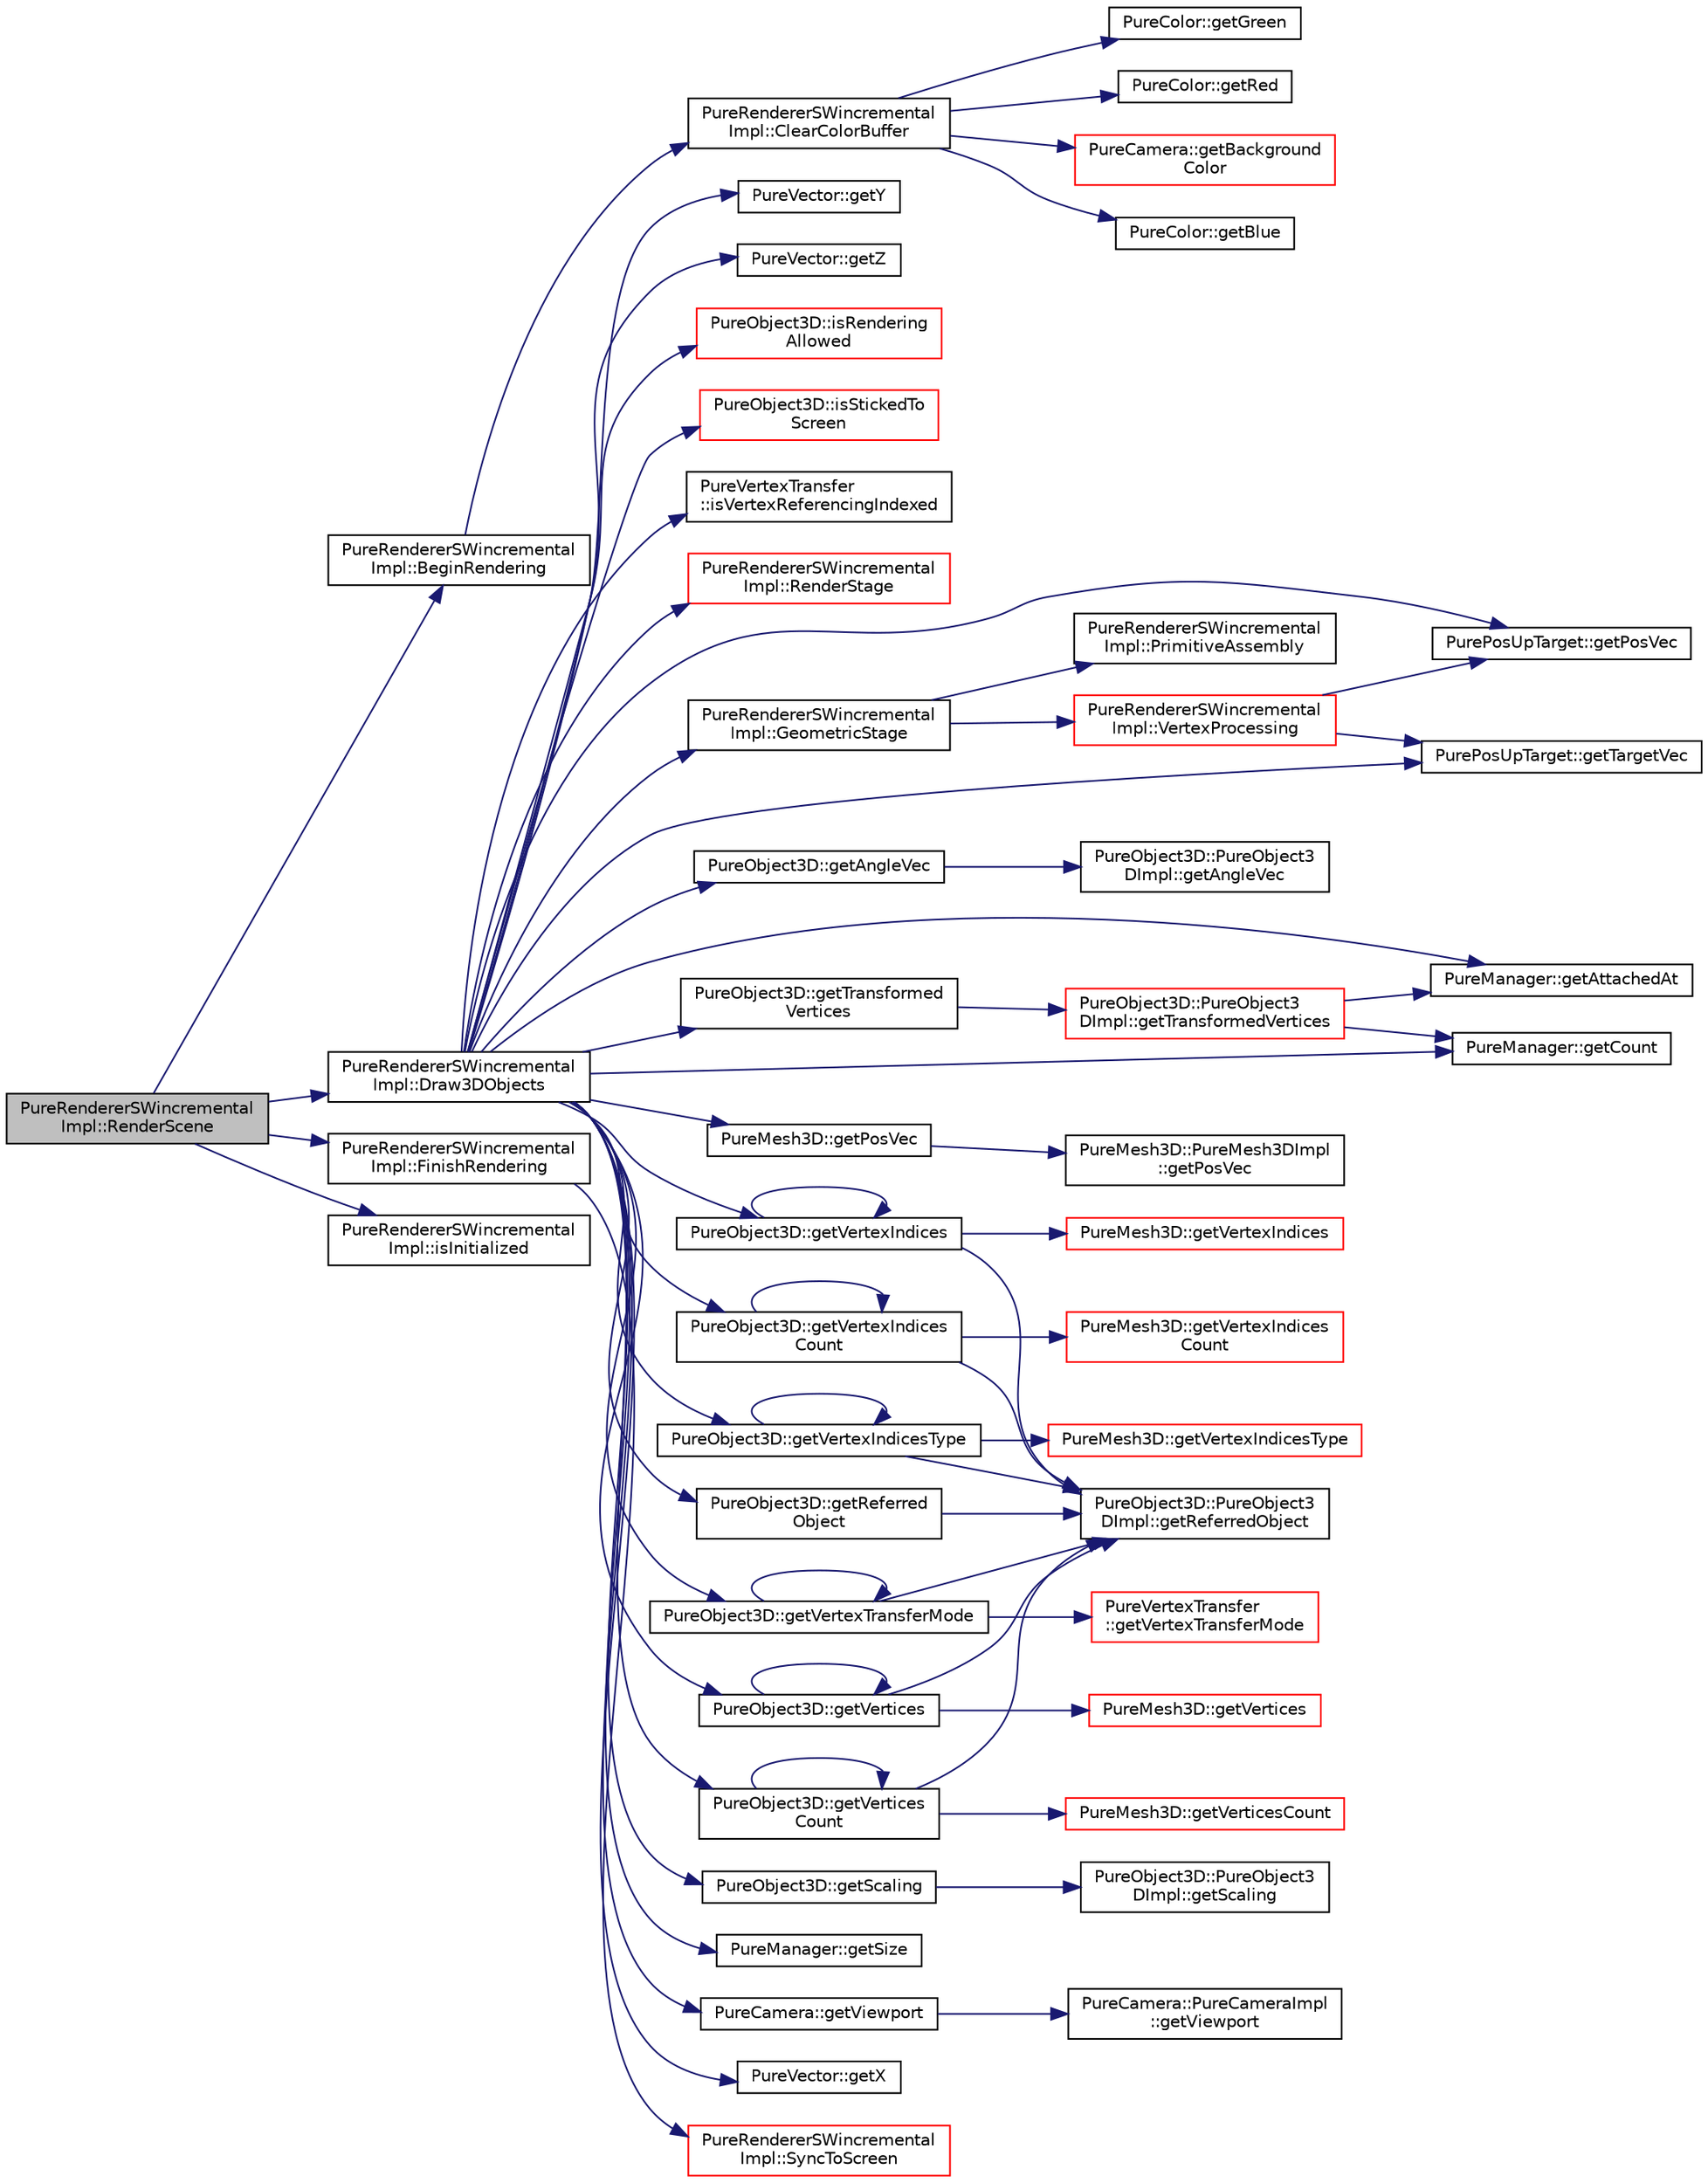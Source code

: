 digraph "PureRendererSWincrementalImpl::RenderScene"
{
 // LATEX_PDF_SIZE
  edge [fontname="Helvetica",fontsize="10",labelfontname="Helvetica",labelfontsize="10"];
  node [fontname="Helvetica",fontsize="10",shape=record];
  rankdir="LR";
  Node1 [label="PureRendererSWincremental\lImpl::RenderScene",height=0.2,width=0.4,color="black", fillcolor="grey75", style="filled", fontcolor="black",tooltip="Renders the scene."];
  Node1 -> Node2 [color="midnightblue",fontsize="10",style="solid",fontname="Helvetica"];
  Node2 [label="PureRendererSWincremental\lImpl::BeginRendering",height=0.2,width=0.4,color="black", fillcolor="white", style="filled",URL="$class_pure_renderer_s_wincremental_impl.html#aa34b6c2bd90fb8a2b84ed1123934bc17",tooltip="Sets viewport size and clears buffers."];
  Node2 -> Node3 [color="midnightblue",fontsize="10",style="solid",fontname="Helvetica"];
  Node3 [label="PureRendererSWincremental\lImpl::ClearColorBuffer",height=0.2,width=0.4,color="black", fillcolor="white", style="filled",URL="$class_pure_renderer_s_wincremental_impl.html#ab78c7ad0eae1b10f04a090c39fac83b3",tooltip=" "];
  Node3 -> Node4 [color="midnightblue",fontsize="10",style="solid",fontname="Helvetica"];
  Node4 [label="PureCamera::getBackground\lColor",height=0.2,width=0.4,color="red", fillcolor="white", style="filled",URL="$class_pure_camera.html#a49d634d706b7d98bcf653cbbee2f40fa",tooltip="Gets camera background color."];
  Node3 -> Node6 [color="midnightblue",fontsize="10",style="solid",fontname="Helvetica"];
  Node6 [label="PureColor::getBlue",height=0.2,width=0.4,color="black", fillcolor="white", style="filled",URL="$class_pure_color.html#a9193a213fc8bd16091fb415f7138cc47",tooltip="Gets blue component."];
  Node3 -> Node7 [color="midnightblue",fontsize="10",style="solid",fontname="Helvetica"];
  Node7 [label="PureColor::getGreen",height=0.2,width=0.4,color="black", fillcolor="white", style="filled",URL="$class_pure_color.html#aa959cebaa77e7054982fb713835090d9",tooltip="Gets green component."];
  Node3 -> Node8 [color="midnightblue",fontsize="10",style="solid",fontname="Helvetica"];
  Node8 [label="PureColor::getRed",height=0.2,width=0.4,color="black", fillcolor="white", style="filled",URL="$class_pure_color.html#ad6bf028ebc738488e1edc45081823e20",tooltip="Gets red component."];
  Node1 -> Node9 [color="midnightblue",fontsize="10",style="solid",fontname="Helvetica"];
  Node9 [label="PureRendererSWincremental\lImpl::Draw3DObjects",height=0.2,width=0.4,color="black", fillcolor="white", style="filled",URL="$class_pure_renderer_s_wincremental_impl.html#af39e2e0fb2997c08f0526573c6833eab",tooltip="Draws 3D objects."];
  Node9 -> Node10 [color="midnightblue",fontsize="10",style="solid",fontname="Helvetica"];
  Node10 [label="PureRendererSWincremental\lImpl::GeometricStage",height=0.2,width=0.4,color="black", fillcolor="white", style="filled",URL="$class_pure_renderer_s_wincremental_impl.html#acdec2ae408db63f4e69c0da0b1ab2951",tooltip="This should be called for every renderable object."];
  Node10 -> Node11 [color="midnightblue",fontsize="10",style="solid",fontname="Helvetica"];
  Node11 [label="PureRendererSWincremental\lImpl::PrimitiveAssembly",height=0.2,width=0.4,color="black", fillcolor="white", style="filled",URL="$class_pure_renderer_s_wincremental_impl.html#a82e1a357b610d4a223aca5352fb1fb65",tooltip="Loop over the input triangles and throw away those which are outside of the view frustum."];
  Node10 -> Node12 [color="midnightblue",fontsize="10",style="solid",fontname="Helvetica"];
  Node12 [label="PureRendererSWincremental\lImpl::VertexProcessing",height=0.2,width=0.4,color="red", fillcolor="white", style="filled",URL="$class_pure_renderer_s_wincremental_impl.html#a36a576c8a0141be139381e76789e7226",tooltip="Loop over the input vertices and transform them into pVerticesTransf array."];
  Node12 -> Node21 [color="midnightblue",fontsize="10",style="solid",fontname="Helvetica"];
  Node21 [label="PurePosUpTarget::getPosVec",height=0.2,width=0.4,color="black", fillcolor="white", style="filled",URL="$class_pure_pos_up_target.html#a9746aa7f7dc347d35178b2f61acce74f",tooltip="Gets Position vector."];
  Node12 -> Node22 [color="midnightblue",fontsize="10",style="solid",fontname="Helvetica"];
  Node22 [label="PurePosUpTarget::getTargetVec",height=0.2,width=0.4,color="black", fillcolor="white", style="filled",URL="$class_pure_pos_up_target.html#a3581f9c62cc1455af15f144553a8beda",tooltip="Gets Target vector."];
  Node9 -> Node46 [color="midnightblue",fontsize="10",style="solid",fontname="Helvetica"];
  Node46 [label="PureObject3D::getAngleVec",height=0.2,width=0.4,color="black", fillcolor="white", style="filled",URL="$class_pure_object3_d.html#a2013bfe6ea948c082645e4da7f966d8b",tooltip="Gets the rotation angles."];
  Node46 -> Node47 [color="midnightblue",fontsize="10",style="solid",fontname="Helvetica"];
  Node47 [label="PureObject3D::PureObject3\lDImpl::getAngleVec",height=0.2,width=0.4,color="black", fillcolor="white", style="filled",URL="$class_pure_object3_d_1_1_pure_object3_d_impl.html#a63f4ee00f26c26e7b4b72b451b9259d5",tooltip=" "];
  Node9 -> Node48 [color="midnightblue",fontsize="10",style="solid",fontname="Helvetica"];
  Node48 [label="PureManager::getAttachedAt",height=0.2,width=0.4,color="black", fillcolor="white", style="filled",URL="$class_pure_manager.html#a9dc649f2708925167bec9d35c5cd1dac",tooltip="Gets the pointer to the managed at the given index."];
  Node9 -> Node49 [color="midnightblue",fontsize="10",style="solid",fontname="Helvetica"];
  Node49 [label="PureManager::getCount",height=0.2,width=0.4,color="black", fillcolor="white", style="filled",URL="$class_pure_manager.html#a00243cdb714c13e7a80ad2b4d2640d72",tooltip="Gets the number of managed objects."];
  Node9 -> Node21 [color="midnightblue",fontsize="10",style="solid",fontname="Helvetica"];
  Node9 -> Node50 [color="midnightblue",fontsize="10",style="solid",fontname="Helvetica"];
  Node50 [label="PureMesh3D::getPosVec",height=0.2,width=0.4,color="black", fillcolor="white", style="filled",URL="$class_pure_mesh3_d.html#a6a0d521719d2afacba9fe360df5ff670",tooltip="Gets the position."];
  Node50 -> Node51 [color="midnightblue",fontsize="10",style="solid",fontname="Helvetica"];
  Node51 [label="PureMesh3D::PureMesh3DImpl\l::getPosVec",height=0.2,width=0.4,color="black", fillcolor="white", style="filled",URL="$class_pure_mesh3_d_1_1_pure_mesh3_d_impl.html#a6179ac01bfe066184922eaeec0a59a5a",tooltip=" "];
  Node9 -> Node52 [color="midnightblue",fontsize="10",style="solid",fontname="Helvetica"];
  Node52 [label="PureObject3D::getReferred\lObject",height=0.2,width=0.4,color="black", fillcolor="white", style="filled",URL="$class_pure_object3_d.html#a979da053558b48e335f9a897f58c86b5",tooltip="Gets the original object which was cloned to create this object."];
  Node52 -> Node53 [color="midnightblue",fontsize="10",style="solid",fontname="Helvetica"];
  Node53 [label="PureObject3D::PureObject3\lDImpl::getReferredObject",height=0.2,width=0.4,color="black", fillcolor="white", style="filled",URL="$class_pure_object3_d_1_1_pure_object3_d_impl.html#a40d9f6688f4f5c505ca45cb476c36eec",tooltip=" "];
  Node9 -> Node54 [color="midnightblue",fontsize="10",style="solid",fontname="Helvetica"];
  Node54 [label="PureObject3D::getScaling",height=0.2,width=0.4,color="black", fillcolor="white", style="filled",URL="$class_pure_object3_d.html#a6660e67d907d1fded4aed3fa287d1aa8",tooltip="Gets the scaling factor."];
  Node54 -> Node55 [color="midnightblue",fontsize="10",style="solid",fontname="Helvetica"];
  Node55 [label="PureObject3D::PureObject3\lDImpl::getScaling",height=0.2,width=0.4,color="black", fillcolor="white", style="filled",URL="$class_pure_object3_d_1_1_pure_object3_d_impl.html#a1ad0ec55001b8dff0493ed6650da0b6e",tooltip=" "];
  Node9 -> Node56 [color="midnightblue",fontsize="10",style="solid",fontname="Helvetica"];
  Node56 [label="PureManager::getSize",height=0.2,width=0.4,color="black", fillcolor="white", style="filled",URL="$class_pure_manager.html#ab0e16425f31ab0363649bfacdecec94d",tooltip="Gets the number of allocated slots for managed objects; getSize() >= getCount()."];
  Node9 -> Node22 [color="midnightblue",fontsize="10",style="solid",fontname="Helvetica"];
  Node9 -> Node57 [color="midnightblue",fontsize="10",style="solid",fontname="Helvetica"];
  Node57 [label="PureObject3D::getTransformed\lVertices",height=0.2,width=0.4,color="black", fillcolor="white", style="filled",URL="$class_pure_object3_d.html#a003d97b43dfd076647433681a251db41",tooltip="Gets the pointer to transformed vertices."];
  Node57 -> Node58 [color="midnightblue",fontsize="10",style="solid",fontname="Helvetica"];
  Node58 [label="PureObject3D::PureObject3\lDImpl::getTransformedVertices",height=0.2,width=0.4,color="red", fillcolor="white", style="filled",URL="$class_pure_object3_d_1_1_pure_object3_d_impl.html#a9a23d879457bfa0686edc69a4d56dcdd",tooltip=" "];
  Node58 -> Node48 [color="midnightblue",fontsize="10",style="solid",fontname="Helvetica"];
  Node58 -> Node49 [color="midnightblue",fontsize="10",style="solid",fontname="Helvetica"];
  Node9 -> Node62 [color="midnightblue",fontsize="10",style="solid",fontname="Helvetica"];
  Node62 [label="PureObject3D::getVertexIndices",height=0.2,width=0.4,color="black", fillcolor="white", style="filled",URL="$class_pure_object3_d.html#aa3dc0cbc7be495601fcfbe247d1ad93e",tooltip="Gets the pointer to vertex indices."];
  Node62 -> Node53 [color="midnightblue",fontsize="10",style="solid",fontname="Helvetica"];
  Node62 -> Node63 [color="midnightblue",fontsize="10",style="solid",fontname="Helvetica"];
  Node63 [label="PureMesh3D::getVertexIndices",height=0.2,width=0.4,color="red", fillcolor="white", style="filled",URL="$class_pure_mesh3_d.html#a88e2cd0c6bd36a557a65f566dd57423b",tooltip="Gets the pointer to vertex indices."];
  Node62 -> Node62 [color="midnightblue",fontsize="10",style="solid",fontname="Helvetica"];
  Node9 -> Node65 [color="midnightblue",fontsize="10",style="solid",fontname="Helvetica"];
  Node65 [label="PureObject3D::getVertexIndices\lCount",height=0.2,width=0.4,color="black", fillcolor="white", style="filled",URL="$class_pure_object3_d.html#aeb36f6b1c37d8715b79773cab8ac591e",tooltip="Gets the number of total vertex indices."];
  Node65 -> Node53 [color="midnightblue",fontsize="10",style="solid",fontname="Helvetica"];
  Node65 -> Node66 [color="midnightblue",fontsize="10",style="solid",fontname="Helvetica"];
  Node66 [label="PureMesh3D::getVertexIndices\lCount",height=0.2,width=0.4,color="red", fillcolor="white", style="filled",URL="$class_pure_mesh3_d.html#a93642a1526f1150a42da2d968a3950ae",tooltip="Gets the number of total vertex indices."];
  Node65 -> Node65 [color="midnightblue",fontsize="10",style="solid",fontname="Helvetica"];
  Node9 -> Node68 [color="midnightblue",fontsize="10",style="solid",fontname="Helvetica"];
  Node68 [label="PureObject3D::getVertexIndicesType",height=0.2,width=0.4,color="black", fillcolor="white", style="filled",URL="$class_pure_object3_d.html#ad2e93a80b14dfd7755a4aca5dddeee93",tooltip="Gets the type of the indices."];
  Node68 -> Node53 [color="midnightblue",fontsize="10",style="solid",fontname="Helvetica"];
  Node68 -> Node69 [color="midnightblue",fontsize="10",style="solid",fontname="Helvetica"];
  Node69 [label="PureMesh3D::getVertexIndicesType",height=0.2,width=0.4,color="red", fillcolor="white", style="filled",URL="$class_pure_mesh3_d.html#a0512bc3059993032c5101125854dc4c1",tooltip="Gets the type of the indices."];
  Node68 -> Node68 [color="midnightblue",fontsize="10",style="solid",fontname="Helvetica"];
  Node9 -> Node71 [color="midnightblue",fontsize="10",style="solid",fontname="Helvetica"];
  Node71 [label="PureObject3D::getVertexTransferMode",height=0.2,width=0.4,color="black", fillcolor="white", style="filled",URL="$class_pure_object3_d.html#aafebad758af06a3c608f8cbc20545228",tooltip="Gets vertex transfer mode."];
  Node71 -> Node53 [color="midnightblue",fontsize="10",style="solid",fontname="Helvetica"];
  Node71 -> Node71 [color="midnightblue",fontsize="10",style="solid",fontname="Helvetica"];
  Node71 -> Node72 [color="midnightblue",fontsize="10",style="solid",fontname="Helvetica"];
  Node72 [label="PureVertexTransfer\l::getVertexTransferMode",height=0.2,width=0.4,color="red", fillcolor="white", style="filled",URL="$class_pure_vertex_transfer.html#ac8d8a6a5d03525627a3a70e3985b5f76",tooltip="Gets vertex transfer mode."];
  Node9 -> Node74 [color="midnightblue",fontsize="10",style="solid",fontname="Helvetica"];
  Node74 [label="PureObject3D::getVertices",height=0.2,width=0.4,color="black", fillcolor="white", style="filled",URL="$class_pure_object3_d.html#ae55f18f77af3070bab224020be722b42",tooltip="Gets the pointer to vertices."];
  Node74 -> Node53 [color="midnightblue",fontsize="10",style="solid",fontname="Helvetica"];
  Node74 -> Node75 [color="midnightblue",fontsize="10",style="solid",fontname="Helvetica"];
  Node75 [label="PureMesh3D::getVertices",height=0.2,width=0.4,color="red", fillcolor="white", style="filled",URL="$class_pure_mesh3_d.html#aeec8e7534fa95830357944184a049c19",tooltip="Gets the pointer to vertices."];
  Node74 -> Node74 [color="midnightblue",fontsize="10",style="solid",fontname="Helvetica"];
  Node9 -> Node77 [color="midnightblue",fontsize="10",style="solid",fontname="Helvetica"];
  Node77 [label="PureObject3D::getVertices\lCount",height=0.2,width=0.4,color="black", fillcolor="white", style="filled",URL="$class_pure_object3_d.html#a4f4f7329bd6b13971f0f300fe3670357",tooltip="Gets the number of total vertices."];
  Node77 -> Node53 [color="midnightblue",fontsize="10",style="solid",fontname="Helvetica"];
  Node77 -> Node78 [color="midnightblue",fontsize="10",style="solid",fontname="Helvetica"];
  Node78 [label="PureMesh3D::getVerticesCount",height=0.2,width=0.4,color="red", fillcolor="white", style="filled",URL="$class_pure_mesh3_d.html#ae5fc700fc0e53e323551bb0747f3cbb5",tooltip="Gets the number of total vertices."];
  Node77 -> Node77 [color="midnightblue",fontsize="10",style="solid",fontname="Helvetica"];
  Node9 -> Node80 [color="midnightblue",fontsize="10",style="solid",fontname="Helvetica"];
  Node80 [label="PureCamera::getViewport",height=0.2,width=0.4,color="black", fillcolor="white", style="filled",URL="$class_pure_camera.html#a165e80e61119139c31f6bbd3dccf8ce4",tooltip="Gets camera viewport."];
  Node80 -> Node81 [color="midnightblue",fontsize="10",style="solid",fontname="Helvetica"];
  Node81 [label="PureCamera::PureCameraImpl\l::getViewport",height=0.2,width=0.4,color="black", fillcolor="white", style="filled",URL="$class_pure_camera_1_1_pure_camera_impl.html#a5724f8f555758426f37e0a0983593215",tooltip=" "];
  Node9 -> Node30 [color="midnightblue",fontsize="10",style="solid",fontname="Helvetica"];
  Node30 [label="PureVector::getX",height=0.2,width=0.4,color="black", fillcolor="white", style="filled",URL="$class_pure_vector.html#a1671b6f7232f6cacd5b25e2e0078caa8",tooltip="Gets the X-coordinate."];
  Node9 -> Node31 [color="midnightblue",fontsize="10",style="solid",fontname="Helvetica"];
  Node31 [label="PureVector::getY",height=0.2,width=0.4,color="black", fillcolor="white", style="filled",URL="$class_pure_vector.html#ad3f280e052c74e30635f16def6f3fdff",tooltip="Gets the Y-coordinate."];
  Node9 -> Node32 [color="midnightblue",fontsize="10",style="solid",fontname="Helvetica"];
  Node32 [label="PureVector::getZ",height=0.2,width=0.4,color="black", fillcolor="white", style="filled",URL="$class_pure_vector.html#a0c7e17a5a9297eeefe11ac08611f4339",tooltip="Gets the Z-coordinate."];
  Node9 -> Node82 [color="midnightblue",fontsize="10",style="solid",fontname="Helvetica"];
  Node82 [label="PureObject3D::isRendering\lAllowed",height=0.2,width=0.4,color="red", fillcolor="white", style="filled",URL="$class_pure_object3_d.html#a201bcb9211c6f628a57b265979091950",tooltip="Gets if rendering is allowed."];
  Node9 -> Node84 [color="midnightblue",fontsize="10",style="solid",fontname="Helvetica"];
  Node84 [label="PureObject3D::isStickedTo\lScreen",height=0.2,width=0.4,color="red", fillcolor="white", style="filled",URL="$class_pure_object3_d.html#a0413a083561563c72dff35a13fb9d105",tooltip="Gets the sticked-to-screen state."];
  Node9 -> Node86 [color="midnightblue",fontsize="10",style="solid",fontname="Helvetica"];
  Node86 [label="PureVertexTransfer\l::isVertexReferencingIndexed",height=0.2,width=0.4,color="black", fillcolor="white", style="filled",URL="$class_pure_vertex_transfer.html#adb937021312b8528a943af6395d40c5b",tooltip="Tells whether the given Vertex Transfer Mode references vertices by indexing."];
  Node9 -> Node87 [color="midnightblue",fontsize="10",style="solid",fontname="Helvetica"];
  Node87 [label="PureRendererSWincremental\lImpl::RenderStage",height=0.2,width=0.4,color="red", fillcolor="white", style="filled",URL="$class_pure_renderer_s_wincremental_impl.html#a385a085b751d5bb741feab2240a4e5a1",tooltip="This should be called for every renderable object."];
  Node1 -> Node99 [color="midnightblue",fontsize="10",style="solid",fontname="Helvetica"];
  Node99 [label="PureRendererSWincremental\lImpl::FinishRendering",height=0.2,width=0.4,color="black", fillcolor="white", style="filled",URL="$class_pure_renderer_s_wincremental_impl.html#a108b264d381a25d85b52f1b8fb37ed7c",tooltip="Forces pending tasks to be finished and displays the rendered picture."];
  Node99 -> Node100 [color="midnightblue",fontsize="10",style="solid",fontname="Helvetica"];
  Node100 [label="PureRendererSWincremental\lImpl::SyncToScreen",height=0.2,width=0.4,color="red", fillcolor="white", style="filled",URL="$class_pure_renderer_s_wincremental_impl.html#a02d2f956f9d124d403751f9834681e38",tooltip=" "];
  Node1 -> Node102 [color="midnightblue",fontsize="10",style="solid",fontname="Helvetica"];
  Node102 [label="PureRendererSWincremental\lImpl::isInitialized",height=0.2,width=0.4,color="black", fillcolor="white", style="filled",URL="$class_pure_renderer_s_wincremental_impl.html#a021eda11c42635731a8228ea662bedab",tooltip="Gets the state of the renderer."];
}
